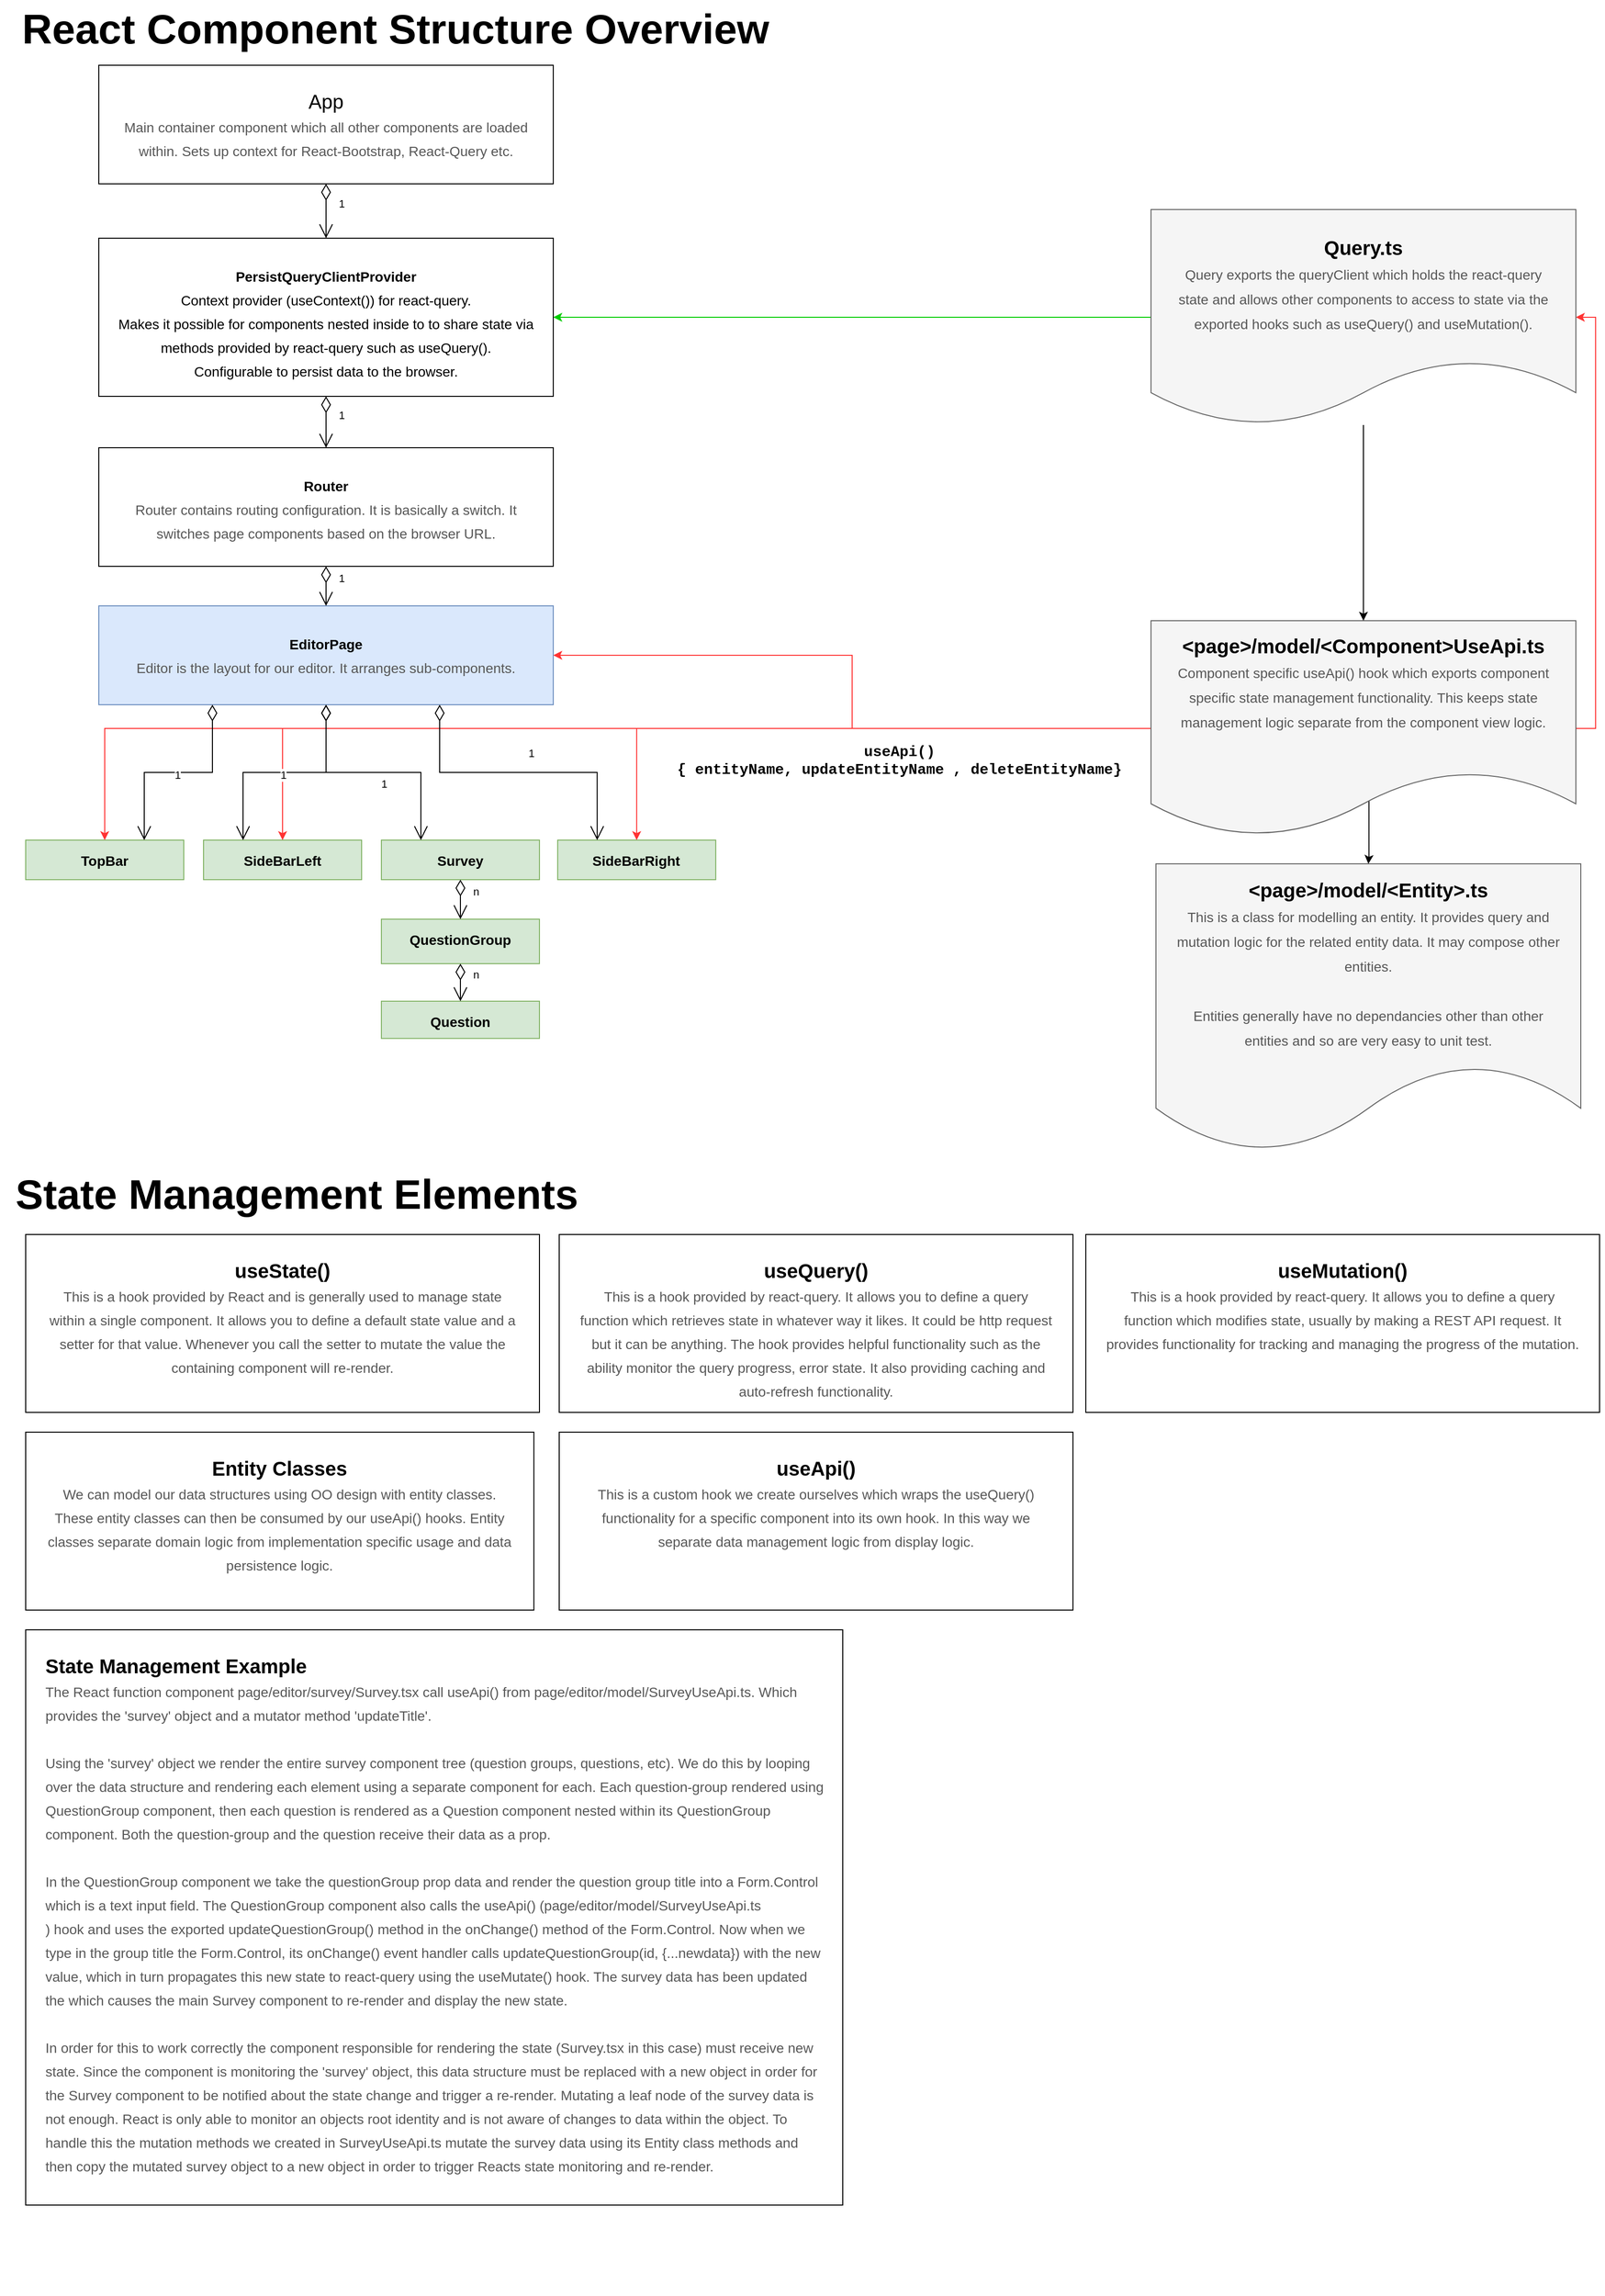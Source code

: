 <mxfile version="20.5.3" type="github">
  <diagram id="gKHhVE1iPBJTauDnVtQz" name="Page-1">
    <mxGraphModel dx="1102" dy="605" grid="0" gridSize="20" guides="1" tooltips="1" connect="1" arrows="1" fold="1" page="1" pageScale="1" pageWidth="1654" pageHeight="2336" math="0" shadow="0">
      <root>
        <mxCell id="0" />
        <mxCell id="1" parent="0" />
        <mxCell id="jkbdHM3EtRgmcyWO4s81-1" value="&lt;span style=&quot;font-weight: normal;&quot;&gt;App&lt;br&gt;&lt;font style=&quot;font-size: 14px;&quot; color=&quot;#575757&quot;&gt;Main container component which all other components&amp;nbsp;are loaded within. Sets up context for React-Bootstrap, React-Query etc.&lt;/font&gt;&lt;/span&gt;" style="rounded=0;whiteSpace=wrap;html=1;labelPosition=center;verticalLabelPosition=middle;align=center;verticalAlign=top;fontStyle=1;fontSize=20;spacing=20;" parent="1" vertex="1">
          <mxGeometry x="100" y="72" width="460" height="120" as="geometry" />
        </mxCell>
        <mxCell id="FN8Ck3nnoSoxogU4fabU-40" style="edgeStyle=orthogonalEdgeStyle;rounded=0;orthogonalLoop=1;jettySize=auto;html=1;entryX=1;entryY=0.5;entryDx=0;entryDy=0;labelBackgroundColor=none;strokeColor=#00CC00;exitX=0;exitY=0.5;exitDx=0;exitDy=0;" parent="1" source="FN8Ck3nnoSoxogU4fabU-57" target="jkbdHM3EtRgmcyWO4s81-15" edge="1">
          <mxGeometry relative="1" as="geometry" />
        </mxCell>
        <mxCell id="jkbdHM3EtRgmcyWO4s81-16" value="&lt;font style=&quot;font-size: 14px;&quot;&gt;Router&lt;br&gt;&lt;font style=&quot;font-weight: normal;&quot; color=&quot;#575757&quot;&gt;Router contains routing configuration. It is basically a switch. It switches page components based on the browser URL.&lt;/font&gt;&lt;br&gt;&lt;/font&gt;" style="rounded=0;whiteSpace=wrap;html=1;labelPosition=center;verticalLabelPosition=middle;align=center;verticalAlign=top;fontStyle=1;fontSize=20;spacing=20;" parent="1" vertex="1">
          <mxGeometry x="100" y="459" width="460" height="120" as="geometry" />
        </mxCell>
        <mxCell id="jkbdHM3EtRgmcyWO4s81-19" value="&lt;font style=&quot;font-size: 14px;&quot;&gt;EditorPage&lt;br&gt;&lt;font style=&quot;font-weight: normal;&quot; color=&quot;#575757&quot;&gt;Editor is the layout for our editor. It arranges sub-components.&lt;/font&gt;&lt;br&gt;&lt;/font&gt;" style="rounded=0;whiteSpace=wrap;html=1;labelPosition=center;verticalLabelPosition=middle;align=center;verticalAlign=top;fontStyle=1;fontSize=20;spacing=20;fillColor=#dae8fc;strokeColor=#6c8ebf;" parent="1" vertex="1">
          <mxGeometry x="100.0" y="619" width="460" height="100" as="geometry" />
        </mxCell>
        <mxCell id="jkbdHM3EtRgmcyWO4s81-22" value="&lt;font style=&quot;font-size: 14px;&quot;&gt;Survey&lt;br&gt;&lt;/font&gt;" style="rounded=0;whiteSpace=wrap;html=1;labelPosition=center;verticalLabelPosition=middle;align=center;verticalAlign=top;fontStyle=1;fontSize=20;fillColor=#d5e8d4;strokeColor=#82b366;" parent="1" vertex="1">
          <mxGeometry x="386.02" y="856" width="160" height="40" as="geometry" />
        </mxCell>
        <mxCell id="jkbdHM3EtRgmcyWO4s81-23" value="&lt;font style=&quot;font-size: 14px;&quot;&gt;QuestionGroup&lt;br&gt;&lt;/font&gt;" style="rounded=0;whiteSpace=wrap;html=1;labelPosition=center;verticalLabelPosition=middle;align=center;verticalAlign=top;fontStyle=1;fontSize=20;fillColor=#d5e8d4;strokeColor=#82b366;" parent="1" vertex="1">
          <mxGeometry x="386.02" y="936" width="159.98" height="45" as="geometry" />
        </mxCell>
        <mxCell id="jkbdHM3EtRgmcyWO4s81-25" value="&lt;font style=&quot;font-size: 14px;&quot;&gt;Question&lt;br&gt;&lt;/font&gt;" style="rounded=0;whiteSpace=wrap;html=1;labelPosition=center;verticalLabelPosition=middle;align=center;verticalAlign=top;fontStyle=1;fontSize=20;fillColor=#d5e8d4;strokeColor=#82b366;" parent="1" vertex="1">
          <mxGeometry x="386.02" y="1019" width="159.98" height="37.65" as="geometry" />
        </mxCell>
        <mxCell id="jkbdHM3EtRgmcyWO4s81-40" value="&lt;font style=&quot;font-size: 14px;&quot;&gt;SideBarLeft&lt;br&gt;&lt;/font&gt;" style="rounded=0;whiteSpace=wrap;html=1;labelPosition=center;verticalLabelPosition=middle;align=center;verticalAlign=top;fontStyle=1;fontSize=20;fillColor=#d5e8d4;strokeColor=#82b366;" parent="1" vertex="1">
          <mxGeometry x="206" y="856" width="160" height="40" as="geometry" />
        </mxCell>
        <mxCell id="jkbdHM3EtRgmcyWO4s81-41" value="&lt;font style=&quot;font-size: 14px;&quot;&gt;SideBarRight&lt;br&gt;&lt;/font&gt;" style="rounded=0;whiteSpace=wrap;html=1;labelPosition=center;verticalLabelPosition=middle;align=center;verticalAlign=top;fontStyle=1;fontSize=20;fillColor=#d5e8d4;strokeColor=#82b366;" parent="1" vertex="1">
          <mxGeometry x="564.44" y="856" width="160" height="40" as="geometry" />
        </mxCell>
        <mxCell id="jkbdHM3EtRgmcyWO4s81-94" value="React Component Structure Overview" style="text;html=1;align=center;verticalAlign=middle;resizable=0;points=[];autosize=1;strokeColor=none;fillColor=none;fontSize=42;fontStyle=1;rounded=0;" parent="1" vertex="1">
          <mxGeometry y="6" width="800" height="60" as="geometry" />
        </mxCell>
        <mxCell id="jkbdHM3EtRgmcyWO4s81-42" value="&lt;font style=&quot;font-size: 14px;&quot;&gt;TopBar&lt;br&gt;&lt;/font&gt;" style="rounded=0;whiteSpace=wrap;html=1;labelPosition=center;verticalLabelPosition=middle;align=center;verticalAlign=top;fontStyle=1;fontSize=20;fillColor=#d5e8d4;strokeColor=#82b366;" parent="1" vertex="1">
          <mxGeometry x="26.0" y="856" width="159.98" height="40" as="geometry" />
        </mxCell>
        <mxCell id="jkbdHM3EtRgmcyWO4s81-111" value="useApi()&lt;br style=&quot;font-size: 19px;&quot;&gt;&lt;font color=&quot;#575757&quot;&gt;&lt;span style=&quot;font-size: 14px; font-weight: 400;&quot;&gt;This is a custom hook we create ourselves which wraps the useQuery() functionality for a specific component into its own hook. In this way we separate&amp;nbsp;data management&amp;nbsp;logic from display logic.&lt;/span&gt;&lt;br&gt;&lt;/font&gt;" style="rounded=0;whiteSpace=wrap;html=1;labelPosition=center;verticalLabelPosition=middle;align=center;verticalAlign=top;fontStyle=1;fontSize=20;spacing=20;" parent="1" vertex="1">
          <mxGeometry x="566" y="1455" width="520" height="180" as="geometry" />
        </mxCell>
        <mxCell id="jkbdHM3EtRgmcyWO4s81-106" value="State Management Elements" style="text;html=1;align=center;verticalAlign=middle;resizable=0;points=[];autosize=1;strokeColor=none;fillColor=none;fontSize=42;fontStyle=1;rounded=0;" parent="1" vertex="1">
          <mxGeometry y="1185" width="600" height="60" as="geometry" />
        </mxCell>
        <mxCell id="jkbdHM3EtRgmcyWO4s81-109" value="useState()&lt;br style=&quot;font-size: 19px;&quot;&gt;&lt;font color=&quot;#575757&quot;&gt;&lt;span style=&quot;font-size: 14px; font-weight: 400;&quot;&gt;This is a hook provided by React and is generally used to manage state within a single component. It allows you to define a default state value and a setter for that value. Whenever you call the setter to mutate the value the containing component will re-render.&lt;/span&gt;&lt;br&gt;&lt;br&gt;&lt;br&gt;&lt;/font&gt;" style="rounded=0;whiteSpace=wrap;html=1;labelPosition=center;verticalLabelPosition=middle;align=center;verticalAlign=top;fontStyle=1;fontSize=20;spacing=20;" parent="1" vertex="1">
          <mxGeometry x="26" y="1255" width="520" height="180" as="geometry" />
        </mxCell>
        <mxCell id="jkbdHM3EtRgmcyWO4s81-110" value="useQuery()&lt;br style=&quot;font-size: 19px;&quot;&gt;&lt;font color=&quot;#575757&quot;&gt;&lt;span style=&quot;font-size: 14px; font-weight: 400;&quot;&gt;This is a hook provided by react-query. It allows you to define a query function which retrieves state in whatever way it likes. It could be http request but it can be anything. The hook provides helpful functionality such as the ability monitor the query progress, error state. It also providing caching and auto-refresh functionality.&lt;/span&gt;&lt;br&gt;&lt;/font&gt;" style="rounded=0;whiteSpace=wrap;html=1;labelPosition=center;verticalLabelPosition=middle;align=center;verticalAlign=top;fontStyle=1;fontSize=20;spacing=20;" parent="1" vertex="1">
          <mxGeometry x="566" y="1255" width="520" height="180" as="geometry" />
        </mxCell>
        <mxCell id="jkbdHM3EtRgmcyWO4s81-112" value="Entity Classes&lt;br style=&quot;font-size: 19px;&quot;&gt;&lt;font color=&quot;#575757&quot;&gt;&lt;span style=&quot;font-size: 14px; font-weight: 400;&quot;&gt;We can model our data structures using OO design with entity classes. These entity classes can then be consumed by our useApi() hooks. Entity classes separate&amp;nbsp;domain logic from implementation specific usage and data persistence&amp;nbsp;logic.&lt;/span&gt;&lt;br&gt;&lt;/font&gt;" style="rounded=0;whiteSpace=wrap;html=1;labelPosition=center;verticalLabelPosition=middle;align=center;verticalAlign=top;fontStyle=1;fontSize=20;spacing=20;" parent="1" vertex="1">
          <mxGeometry x="26.0" y="1455" width="514.36" height="180" as="geometry" />
        </mxCell>
        <mxCell id="jkbdHM3EtRgmcyWO4s81-120" value="State Management Example&lt;br style=&quot;font-size: 19px;&quot;&gt;&lt;font color=&quot;#575757&quot;&gt;&lt;span style=&quot;font-size: 14px; font-weight: 400;&quot;&gt;The React function component page/editor/survey/Survey.tsx call useApi() from page/editor/model/SurveyUseApi.ts. Which provides the &#39;survey&#39; object and a mutator method &#39;updateTitle&#39;.&lt;/span&gt;&lt;br&gt;&lt;br&gt;&lt;span style=&quot;font-size: 14px; font-weight: 400;&quot;&gt;Using the &#39;survey&#39; object we render the entire survey component tree (question groups, questions, etc). We do this by looping over the data structure and rendering each element using a separate&amp;nbsp;component for each. Each question-group rendered using QuestionGroup component, then each question is rendered as a Question component nested within its QuestionGroup component. Both the question-group and the question receive&amp;nbsp;their data as a prop. &lt;br&gt;&lt;br&gt;In the QuestionGroup component we take the questionGroup prop data and render the question group title into a Form.Control which is a text input field. The QuestionGroup component also calls the useApi() (&lt;/span&gt;&lt;/font&gt;&lt;span style=&quot;color: rgb(87, 87, 87); font-size: 14px; font-weight: 400;&quot;&gt;page/editor/model/SurveyUseApi.ts&lt;/span&gt;&lt;font color=&quot;#575757&quot;&gt;&lt;span style=&quot;font-size: 14px; font-weight: 400;&quot;&gt;&lt;br&gt;) hook and uses the exported updateQuestionGroup() method in the onChange() method of the&amp;nbsp;&lt;/span&gt;&lt;/font&gt;&lt;span style=&quot;color: rgb(87, 87, 87); font-size: 14px; font-weight: 400;&quot;&gt;Form.Control. Now when we type in the group title the Form.Control, its&amp;nbsp;&lt;/span&gt;&lt;span style=&quot;color: rgb(87, 87, 87); font-size: 14px; font-weight: 400;&quot;&gt;onChange() event handler calls&amp;nbsp;&lt;/span&gt;&lt;font color=&quot;#575757&quot;&gt;&lt;span style=&quot;font-size: 14px; font-weight: 400;&quot;&gt;updateQuestionGroup(id, {...newdata}) with the new value, which in turn propagates&amp;nbsp;this new state to react-query using the useMutate() hook. The survey data has been updated the which causes the main Survey component to re-render and display the new state.&lt;/span&gt;&lt;br&gt;&lt;br&gt;&lt;span style=&quot;font-size: 14px; font-weight: 400;&quot;&gt;In order for this to work correctly the component responsible for rendering the state (Survey.tsx in this case) must receive&amp;nbsp;new state. Since the component is monitoring the &#39;survey&#39; object, this data structure must be replaced with a new object in order for the Survey component to be notified about the state change and trigger a re-render. Mutating a leaf node of the survey data is not enough. React is only able to monitor an objects root identity and is not aware of changes to data within the object. To handle this the mutation methods we created in&amp;nbsp;&lt;/span&gt;&lt;/font&gt;&lt;span style=&quot;color: rgb(87, 87, 87); font-size: 14px; font-weight: 400;&quot;&gt;SurveyUseApi.ts mutate the survey data using its Entity class methods and then copy the mutated survey object to a new object in order to trigger Reacts state monitoring and re-render.&lt;/span&gt;&lt;font color=&quot;#575757&quot;&gt;&lt;br&gt;&lt;br&gt;&lt;br&gt;&lt;br&gt;&lt;br&gt;&lt;br&gt;&lt;/font&gt;" style="rounded=0;whiteSpace=wrap;html=1;labelPosition=center;verticalLabelPosition=middle;align=left;verticalAlign=top;fontStyle=1;fontSize=20;perimeterSpacing=0;spacing=20;" parent="1" vertex="1">
          <mxGeometry x="26" y="1655" width="827" height="582" as="geometry" />
        </mxCell>
        <mxCell id="jkbdHM3EtRgmcyWO4s81-15" value="&lt;font style=&quot;font-size: 14px;&quot;&gt;PersistQueryClientProvider&lt;br&gt;&lt;span style=&quot;font-weight: normal;&quot;&gt;Context provider (useContext()) for react-query. &lt;br&gt;Makes it possible for components nested inside to to share state via methods provided by react-query such as useQuery().&lt;br&gt;Configurable to persist data to the browser.&lt;/span&gt;&lt;br&gt;&lt;/font&gt;" style="rounded=0;whiteSpace=wrap;html=1;labelPosition=center;verticalLabelPosition=middle;align=center;verticalAlign=top;fontStyle=1;fontSize=20;spacing=20;" parent="1" vertex="1">
          <mxGeometry x="100" y="247" width="460" height="160" as="geometry" />
        </mxCell>
        <mxCell id="FN8Ck3nnoSoxogU4fabU-20" style="edgeStyle=orthogonalEdgeStyle;rounded=0;orthogonalLoop=1;jettySize=auto;html=1;entryX=0.5;entryY=0;entryDx=0;entryDy=0;exitX=0.513;exitY=0.836;exitDx=0;exitDy=0;exitPerimeter=0;" parent="1" source="FN8Ck3nnoSoxogU4fabU-52" target="FN8Ck3nnoSoxogU4fabU-58" edge="1">
          <mxGeometry relative="1" as="geometry">
            <mxPoint x="1372" y="827.06" as="sourcePoint" />
            <mxPoint x="1372" y="894.7" as="targetPoint" />
          </mxGeometry>
        </mxCell>
        <mxCell id="FN8Ck3nnoSoxogU4fabU-35" style="edgeStyle=orthogonalEdgeStyle;rounded=0;orthogonalLoop=1;jettySize=auto;html=1;entryX=0.5;entryY=0;entryDx=0;entryDy=0;strokeColor=#FF3333;exitX=0;exitY=0.5;exitDx=0;exitDy=0;" parent="1" source="FN8Ck3nnoSoxogU4fabU-52" target="jkbdHM3EtRgmcyWO4s81-40" edge="1">
          <mxGeometry relative="1" as="geometry" />
        </mxCell>
        <mxCell id="FN8Ck3nnoSoxogU4fabU-36" style="edgeStyle=orthogonalEdgeStyle;rounded=0;orthogonalLoop=1;jettySize=auto;html=1;entryX=0.5;entryY=0;entryDx=0;entryDy=0;strokeColor=#FF3333;labelBackgroundColor=none;exitX=0;exitY=0.5;exitDx=0;exitDy=0;" parent="1" source="FN8Ck3nnoSoxogU4fabU-52" target="jkbdHM3EtRgmcyWO4s81-42" edge="1">
          <mxGeometry relative="1" as="geometry" />
        </mxCell>
        <mxCell id="FN8Ck3nnoSoxogU4fabU-39" value="useApi()&lt;br style=&quot;font-size: 15px;&quot;&gt;{ entityName, updateEntityName , deleteEntityName}" style="edgeLabel;html=1;align=center;verticalAlign=middle;resizable=0;points=[];labelBackgroundColor=none;rounded=0;fontSize=15;fontFamily=Courier New;fontStyle=1" parent="FN8Ck3nnoSoxogU4fabU-36" vertex="1" connectable="0">
          <mxGeometry x="-0.646" y="-6" relative="1" as="geometry">
            <mxPoint x="-48" y="39" as="offset" />
          </mxGeometry>
        </mxCell>
        <mxCell id="FN8Ck3nnoSoxogU4fabU-42" style="edgeStyle=orthogonalEdgeStyle;rounded=0;orthogonalLoop=1;jettySize=auto;html=1;entryX=1;entryY=0.5;entryDx=0;entryDy=0;fontSize=14;exitX=1;exitY=0.5;exitDx=0;exitDy=0;fontColor=#FF3333;strokeColor=#FF3333;" parent="1" source="FN8Ck3nnoSoxogU4fabU-52" target="FN8Ck3nnoSoxogU4fabU-57" edge="1">
          <mxGeometry relative="1" as="geometry" />
        </mxCell>
        <mxCell id="FN8Ck3nnoSoxogU4fabU-43" style="edgeStyle=orthogonalEdgeStyle;rounded=0;orthogonalLoop=1;jettySize=auto;html=1;entryX=1;entryY=0.5;entryDx=0;entryDy=0;strokeColor=#FF3333;fontSize=14;fontColor=#FF3333;exitX=0;exitY=0.5;exitDx=0;exitDy=0;" parent="1" source="FN8Ck3nnoSoxogU4fabU-52" target="jkbdHM3EtRgmcyWO4s81-19" edge="1">
          <mxGeometry relative="1" as="geometry">
            <mxPoint x="881" y="532" as="sourcePoint" />
          </mxGeometry>
        </mxCell>
        <mxCell id="FN8Ck3nnoSoxogU4fabU-46" style="edgeStyle=orthogonalEdgeStyle;rounded=0;orthogonalLoop=1;jettySize=auto;html=1;strokeColor=#FF3333;fontSize=14;fontColor=#FF3333;exitX=0;exitY=0.5;exitDx=0;exitDy=0;" parent="1" source="FN8Ck3nnoSoxogU4fabU-52" target="jkbdHM3EtRgmcyWO4s81-41" edge="1">
          <mxGeometry relative="1" as="geometry" />
        </mxCell>
        <mxCell id="FN8Ck3nnoSoxogU4fabU-51" value="useMutation()&lt;br style=&quot;font-size: 19px;&quot;&gt;&lt;font color=&quot;#575757&quot;&gt;&lt;span style=&quot;font-size: 14px; font-weight: 400;&quot;&gt;This is a hook provided by react-query. It allows you to define a query function which modifies state, usually by making a REST API request. It provides functionality for tracking and managing the progress of the mutation.&lt;/span&gt;&lt;br&gt;&lt;/font&gt;" style="rounded=0;whiteSpace=wrap;html=1;labelPosition=center;verticalLabelPosition=middle;align=center;verticalAlign=top;fontStyle=1;fontSize=20;spacing=20;" parent="1" vertex="1">
          <mxGeometry x="1099" y="1255" width="520" height="180" as="geometry" />
        </mxCell>
        <mxCell id="FN8Ck3nnoSoxogU4fabU-52" value="&lt;span style=&quot;color: rgb(0, 0, 0); font-family: Helvetica; font-size: 20px; font-weight: 700;&quot;&gt;&amp;lt;page&amp;gt;/model/&amp;lt;Component&amp;gt;UseApi.ts&lt;/span&gt;&lt;br style=&quot;color: rgb(0, 0, 0); font-family: Helvetica; font-weight: 700; font-size: 19px;&quot;&gt;&lt;font style=&quot;font-family: Helvetica; font-size: 20px; font-weight: 700;&quot; color=&quot;#575757&quot;&gt;&lt;span style=&quot;font-size: 14px; font-weight: 400;&quot;&gt;Component specific useApi() hook which exports component specific state management&amp;nbsp;functionality. This keeps state management&amp;nbsp;logic separate&amp;nbsp;from the component view logic.&lt;/span&gt;&lt;br&gt;&lt;br&gt;&lt;/font&gt;" style="shape=document;whiteSpace=wrap;html=1;boundedLbl=1;fontFamily=Courier New;fontSize=15;fontColor=#333333;spacing=20;fillColor=#f5f5f5;strokeColor=#666666;" parent="1" vertex="1">
          <mxGeometry x="1165" y="634" width="430" height="217.94" as="geometry" />
        </mxCell>
        <mxCell id="FN8Ck3nnoSoxogU4fabU-60" style="edgeStyle=orthogonalEdgeStyle;rounded=0;orthogonalLoop=1;jettySize=auto;html=1;entryX=0.5;entryY=0;entryDx=0;entryDy=0;strokeColor=#000000;fontFamily=Courier New;fontSize=15;fontColor=#000000;" parent="1" source="FN8Ck3nnoSoxogU4fabU-57" target="FN8Ck3nnoSoxogU4fabU-52" edge="1">
          <mxGeometry relative="1" as="geometry" />
        </mxCell>
        <mxCell id="FN8Ck3nnoSoxogU4fabU-57" value="&lt;span style=&quot;color: rgb(0, 0, 0); font-family: Helvetica; font-size: 20px; font-weight: 700;&quot;&gt;Query.ts&lt;/span&gt;&lt;br style=&quot;color: rgb(0, 0, 0); font-family: Helvetica; font-weight: 700; font-size: 19px;&quot;&gt;&lt;font style=&quot;font-family: Helvetica; font-size: 20px; font-weight: 700;&quot; color=&quot;#575757&quot;&gt;&lt;span style=&quot;font-size: 14px; font-weight: 400;&quot;&gt;Query exports the queryClient which holds the react-query state and allows other components to access to state via the exported hooks such as useQuery() and useMutation().&lt;/span&gt;&lt;/font&gt;&lt;font style=&quot;font-family: Helvetica; font-size: 20px; font-weight: 700;&quot; color=&quot;#575757&quot;&gt;&lt;br&gt;&lt;/font&gt;" style="shape=document;whiteSpace=wrap;html=1;boundedLbl=1;fontFamily=Courier New;fontSize=15;fontColor=#333333;spacing=20;fillColor=#f5f5f5;strokeColor=#666666;" parent="1" vertex="1">
          <mxGeometry x="1165" y="218.03" width="430" height="217.94" as="geometry" />
        </mxCell>
        <mxCell id="FN8Ck3nnoSoxogU4fabU-58" value="&lt;span style=&quot;color: rgb(0, 0, 0); font-family: Helvetica; font-size: 20px; font-weight: 700;&quot;&gt;&amp;lt;page&amp;gt;/model/&amp;lt;Entity&amp;gt;.ts&lt;/span&gt;&lt;br style=&quot;color: rgb(0, 0, 0); font-family: Helvetica; font-weight: 700; font-size: 19px;&quot;&gt;&lt;font style=&quot;font-family: Helvetica; font-size: 20px; font-weight: 700;&quot; color=&quot;#575757&quot;&gt;&lt;span style=&quot;font-size: 14px; font-weight: 400;&quot;&gt;This is a class for modelling an entity. It provides query and mutation logic for the related entity data. It may compose other entities.&lt;br&gt;&lt;br&gt;Entities generally&amp;nbsp;have no dependancies other than other entities and so are very easy to unit test.&lt;/span&gt;&lt;/font&gt;&lt;font style=&quot;font-family: Helvetica; font-size: 20px; font-weight: 700;&quot; color=&quot;#575757&quot;&gt;&lt;br&gt;&lt;/font&gt;" style="shape=document;whiteSpace=wrap;html=1;boundedLbl=1;fontFamily=Courier New;fontSize=15;fontColor=#333333;spacing=20;fillColor=#f5f5f5;strokeColor=#666666;" parent="1" vertex="1">
          <mxGeometry x="1170" y="880" width="430" height="290.94" as="geometry" />
        </mxCell>
        <mxCell id="-dQODk_kFmiYLRuxT_So-1" value="&lt;div&gt;1&lt;/div&gt;" style="endArrow=open;html=1;endSize=12;startArrow=diamondThin;startSize=14;startFill=0;edgeStyle=orthogonalEdgeStyle;align=left;verticalAlign=bottom;rounded=0;entryX=0.5;entryY=0;entryDx=0;entryDy=0;exitX=0.5;exitY=1;exitDx=0;exitDy=0;" edge="1" parent="1" source="jkbdHM3EtRgmcyWO4s81-1" target="jkbdHM3EtRgmcyWO4s81-15">
          <mxGeometry x="0.054" y="11" relative="1" as="geometry">
            <mxPoint x="330" y="216" as="sourcePoint" />
            <mxPoint x="196" y="162" as="targetPoint" />
            <mxPoint as="offset" />
          </mxGeometry>
        </mxCell>
        <mxCell id="-dQODk_kFmiYLRuxT_So-2" value="&lt;div&gt;1&lt;/div&gt;" style="endArrow=open;html=1;endSize=12;startArrow=diamondThin;startSize=14;startFill=0;edgeStyle=orthogonalEdgeStyle;align=left;verticalAlign=bottom;rounded=0;entryX=0.5;entryY=0;entryDx=0;entryDy=0;exitX=0.5;exitY=1;exitDx=0;exitDy=0;" edge="1" parent="1" source="jkbdHM3EtRgmcyWO4s81-15" target="jkbdHM3EtRgmcyWO4s81-16">
          <mxGeometry x="0.054" y="11" relative="1" as="geometry">
            <mxPoint x="350" y="212" as="sourcePoint" />
            <mxPoint x="350" y="267" as="targetPoint" />
            <mxPoint as="offset" />
          </mxGeometry>
        </mxCell>
        <mxCell id="-dQODk_kFmiYLRuxT_So-3" value="&lt;div&gt;1&lt;/div&gt;" style="endArrow=open;html=1;endSize=12;startArrow=diamondThin;startSize=14;startFill=0;edgeStyle=orthogonalEdgeStyle;align=left;verticalAlign=bottom;rounded=0;entryX=0.5;entryY=0;entryDx=0;entryDy=0;exitX=0.5;exitY=1;exitDx=0;exitDy=0;" edge="1" parent="1" source="jkbdHM3EtRgmcyWO4s81-16" target="jkbdHM3EtRgmcyWO4s81-19">
          <mxGeometry x="0.054" y="11" relative="1" as="geometry">
            <mxPoint x="350" y="427" as="sourcePoint" />
            <mxPoint x="350" y="479" as="targetPoint" />
            <mxPoint as="offset" />
          </mxGeometry>
        </mxCell>
        <mxCell id="-dQODk_kFmiYLRuxT_So-4" value="&lt;div&gt;1&lt;/div&gt;" style="endArrow=open;html=1;endSize=12;startArrow=diamondThin;startSize=14;startFill=0;edgeStyle=orthogonalEdgeStyle;align=left;verticalAlign=bottom;rounded=0;entryX=0.75;entryY=0;entryDx=0;entryDy=0;exitX=0.25;exitY=1;exitDx=0;exitDy=0;" edge="1" parent="1" source="jkbdHM3EtRgmcyWO4s81-19" target="jkbdHM3EtRgmcyWO4s81-42">
          <mxGeometry x="0.054" y="11" relative="1" as="geometry">
            <mxPoint x="350" y="599" as="sourcePoint" />
            <mxPoint x="350" y="639" as="targetPoint" />
            <mxPoint as="offset" />
          </mxGeometry>
        </mxCell>
        <mxCell id="-dQODk_kFmiYLRuxT_So-5" value="&lt;div&gt;1&lt;/div&gt;" style="endArrow=open;html=1;endSize=12;startArrow=diamondThin;startSize=14;startFill=0;edgeStyle=orthogonalEdgeStyle;align=left;verticalAlign=bottom;rounded=0;entryX=0.25;entryY=0;entryDx=0;entryDy=0;exitX=0.5;exitY=1;exitDx=0;exitDy=0;" edge="1" parent="1" source="jkbdHM3EtRgmcyWO4s81-19" target="jkbdHM3EtRgmcyWO4s81-40">
          <mxGeometry x="0.054" y="11" relative="1" as="geometry">
            <mxPoint x="235" y="739" as="sourcePoint" />
            <mxPoint x="165.985" y="876" as="targetPoint" />
            <mxPoint as="offset" />
          </mxGeometry>
        </mxCell>
        <mxCell id="-dQODk_kFmiYLRuxT_So-6" value="&lt;div&gt;1&lt;/div&gt;" style="endArrow=open;html=1;endSize=12;startArrow=diamondThin;startSize=14;startFill=0;edgeStyle=orthogonalEdgeStyle;align=left;verticalAlign=bottom;rounded=0;entryX=0.25;entryY=0;entryDx=0;entryDy=0;exitX=0.75;exitY=1;exitDx=0;exitDy=0;" edge="1" parent="1" source="jkbdHM3EtRgmcyWO4s81-19" target="jkbdHM3EtRgmcyWO4s81-41">
          <mxGeometry x="0.054" y="11" relative="1" as="geometry">
            <mxPoint x="350" y="739" as="sourcePoint" />
            <mxPoint x="266" y="876" as="targetPoint" />
            <mxPoint as="offset" />
          </mxGeometry>
        </mxCell>
        <mxCell id="-dQODk_kFmiYLRuxT_So-7" value="&lt;div&gt;1&lt;/div&gt;" style="endArrow=open;html=1;endSize=12;startArrow=diamondThin;startSize=14;startFill=0;edgeStyle=orthogonalEdgeStyle;align=left;verticalAlign=bottom;rounded=0;entryX=0.25;entryY=0;entryDx=0;entryDy=0;exitX=0.5;exitY=1;exitDx=0;exitDy=0;" edge="1" parent="1" source="jkbdHM3EtRgmcyWO4s81-19" target="jkbdHM3EtRgmcyWO4s81-22">
          <mxGeometry x="0.043" y="-19" relative="1" as="geometry">
            <mxPoint x="465" y="739" as="sourcePoint" />
            <mxPoint x="624.44" y="876" as="targetPoint" />
            <mxPoint x="1" y="1" as="offset" />
          </mxGeometry>
        </mxCell>
        <mxCell id="-dQODk_kFmiYLRuxT_So-8" value="n" style="endArrow=open;html=1;endSize=12;startArrow=diamondThin;startSize=14;startFill=0;edgeStyle=orthogonalEdgeStyle;align=left;verticalAlign=bottom;rounded=0;entryX=0.5;entryY=0;entryDx=0;entryDy=0;exitX=0.5;exitY=1;exitDx=0;exitDy=0;" edge="1" parent="1" source="jkbdHM3EtRgmcyWO4s81-22" target="jkbdHM3EtRgmcyWO4s81-23">
          <mxGeometry x="0.054" y="11" relative="1" as="geometry">
            <mxPoint x="506" y="893" as="sourcePoint" />
            <mxPoint x="624.44" y="876" as="targetPoint" />
            <mxPoint as="offset" />
          </mxGeometry>
        </mxCell>
        <mxCell id="-dQODk_kFmiYLRuxT_So-10" value="n" style="endArrow=open;html=1;endSize=12;startArrow=diamondThin;startSize=14;startFill=0;edgeStyle=orthogonalEdgeStyle;align=left;verticalAlign=bottom;rounded=0;entryX=0.5;entryY=0;entryDx=0;entryDy=0;exitX=0.5;exitY=1;exitDx=0;exitDy=0;" edge="1" parent="1" source="jkbdHM3EtRgmcyWO4s81-23" target="jkbdHM3EtRgmcyWO4s81-25">
          <mxGeometry x="0.054" y="11" relative="1" as="geometry">
            <mxPoint x="526" y="913" as="sourcePoint" />
            <mxPoint x="526.005" y="956" as="targetPoint" />
            <mxPoint as="offset" />
          </mxGeometry>
        </mxCell>
      </root>
    </mxGraphModel>
  </diagram>
</mxfile>
